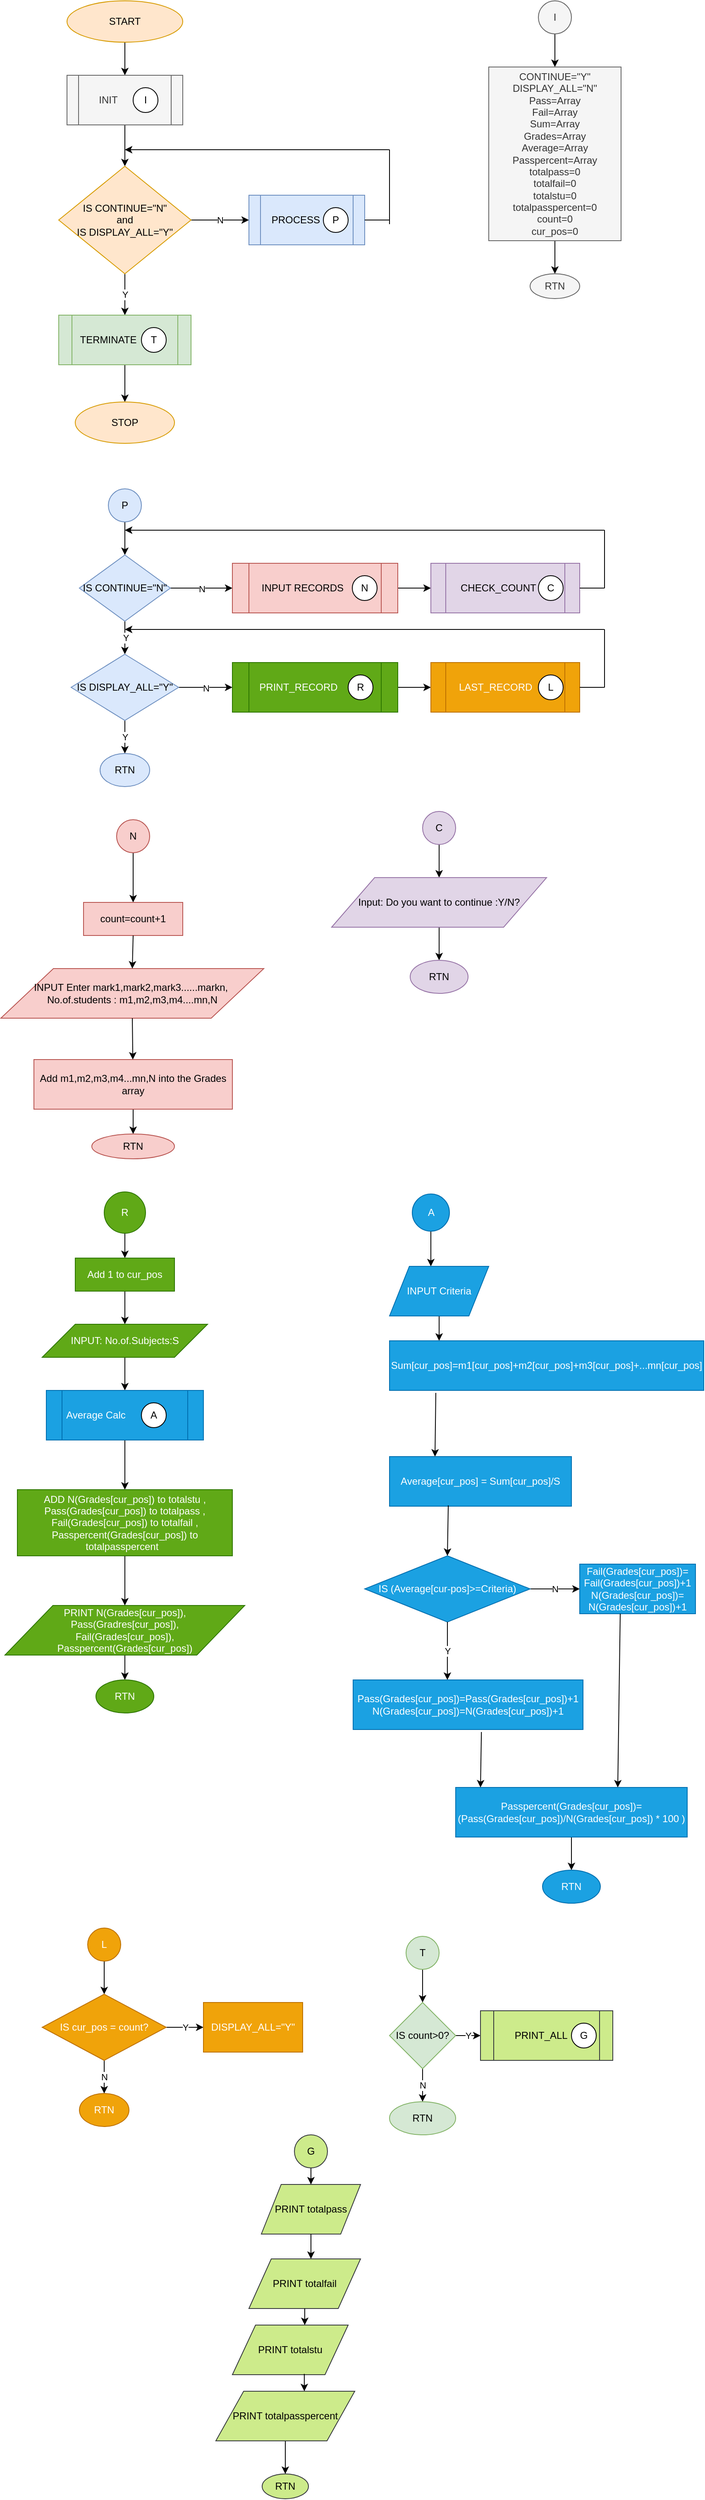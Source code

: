 <mxfile version="11.2.2" type="device" pages="1"><diagram id="u89O6D0Q7rnqNR11DyU4" name="Page-1"><mxGraphModel dx="1718" dy="452" grid="1" gridSize="10" guides="1" tooltips="1" connect="1" arrows="1" fold="1" page="1" pageScale="1" pageWidth="850" pageHeight="1100" math="0" shadow="0"><root><mxCell id="0"/><mxCell id="1" parent="0"/><mxCell id="229-_4kSFqgLXCHcjUJo-2" style="edgeStyle=orthogonalEdgeStyle;rounded=0;orthogonalLoop=1;jettySize=auto;html=1;" edge="1" parent="1" source="229-_4kSFqgLXCHcjUJo-1" target="229-_4kSFqgLXCHcjUJo-3"><mxGeometry relative="1" as="geometry"><mxPoint x="130" y="120" as="targetPoint"/></mxGeometry></mxCell><mxCell id="229-_4kSFqgLXCHcjUJo-1" value="START" style="ellipse;whiteSpace=wrap;html=1;fillColor=#ffe6cc;strokeColor=#d79b00;" vertex="1" parent="1"><mxGeometry x="60" y="20" width="140" height="50" as="geometry"/></mxCell><mxCell id="229-_4kSFqgLXCHcjUJo-6" style="edgeStyle=orthogonalEdgeStyle;rounded=0;orthogonalLoop=1;jettySize=auto;html=1;entryX=0.5;entryY=0;entryDx=0;entryDy=0;" edge="1" parent="1" source="229-_4kSFqgLXCHcjUJo-3" target="229-_4kSFqgLXCHcjUJo-5"><mxGeometry relative="1" as="geometry"/></mxCell><mxCell id="229-_4kSFqgLXCHcjUJo-3" value="INIT&amp;nbsp; &amp;nbsp; &amp;nbsp; &amp;nbsp; &amp;nbsp; &amp;nbsp;&amp;nbsp;" style="shape=process;whiteSpace=wrap;html=1;backgroundOutline=1;fillColor=#f5f5f5;strokeColor=#666666;fontColor=#333333;" vertex="1" parent="1"><mxGeometry x="60" y="110" width="140" height="60" as="geometry"/></mxCell><mxCell id="229-_4kSFqgLXCHcjUJo-4" value="I" style="ellipse;whiteSpace=wrap;html=1;aspect=fixed;" vertex="1" parent="1"><mxGeometry x="140" y="125" width="30" height="30" as="geometry"/></mxCell><mxCell id="229-_4kSFqgLXCHcjUJo-7" value="N" style="edgeStyle=orthogonalEdgeStyle;rounded=0;orthogonalLoop=1;jettySize=auto;html=1;" edge="1" parent="1" source="229-_4kSFqgLXCHcjUJo-5" target="229-_4kSFqgLXCHcjUJo-8"><mxGeometry relative="1" as="geometry"><mxPoint x="270" y="285" as="targetPoint"/></mxGeometry></mxCell><mxCell id="229-_4kSFqgLXCHcjUJo-10" value="Y" style="edgeStyle=orthogonalEdgeStyle;rounded=0;orthogonalLoop=1;jettySize=auto;html=1;" edge="1" parent="1" source="229-_4kSFqgLXCHcjUJo-5" target="229-_4kSFqgLXCHcjUJo-11"><mxGeometry relative="1" as="geometry"><mxPoint x="130" y="390" as="targetPoint"/></mxGeometry></mxCell><mxCell id="229-_4kSFqgLXCHcjUJo-5" value="IS CONTINUE=&quot;N&quot;&lt;br&gt;and&lt;br&gt;IS DISPLAY_ALL=&quot;Y&quot;" style="rhombus;whiteSpace=wrap;html=1;fillColor=#ffe6cc;strokeColor=#d79b00;" vertex="1" parent="1"><mxGeometry x="50" y="220" width="160" height="130" as="geometry"/></mxCell><mxCell id="229-_4kSFqgLXCHcjUJo-8" value="PROCESS&amp;nbsp; &amp;nbsp; &amp;nbsp; &amp;nbsp;&amp;nbsp;" style="shape=process;whiteSpace=wrap;html=1;backgroundOutline=1;fillColor=#dae8fc;strokeColor=#6c8ebf;" vertex="1" parent="1"><mxGeometry x="280" y="255" width="140" height="60" as="geometry"/></mxCell><mxCell id="229-_4kSFqgLXCHcjUJo-9" value="P" style="ellipse;whiteSpace=wrap;html=1;aspect=fixed;" vertex="1" parent="1"><mxGeometry x="370" y="270" width="30" height="30" as="geometry"/></mxCell><mxCell id="229-_4kSFqgLXCHcjUJo-15" style="edgeStyle=orthogonalEdgeStyle;rounded=0;orthogonalLoop=1;jettySize=auto;html=1;entryX=0.5;entryY=0;entryDx=0;entryDy=0;" edge="1" parent="1" source="229-_4kSFqgLXCHcjUJo-11" target="229-_4kSFqgLXCHcjUJo-13"><mxGeometry relative="1" as="geometry"/></mxCell><mxCell id="229-_4kSFqgLXCHcjUJo-11" value="TERMINATE&amp;nbsp; &amp;nbsp; &amp;nbsp; &amp;nbsp; &amp;nbsp; &amp;nbsp;&amp;nbsp;" style="shape=process;whiteSpace=wrap;html=1;backgroundOutline=1;fillColor=#d5e8d4;strokeColor=#82b366;" vertex="1" parent="1"><mxGeometry x="50" y="400" width="160" height="60" as="geometry"/></mxCell><mxCell id="229-_4kSFqgLXCHcjUJo-12" value="T" style="ellipse;whiteSpace=wrap;html=1;aspect=fixed;" vertex="1" parent="1"><mxGeometry x="150" y="415" width="30" height="30" as="geometry"/></mxCell><mxCell id="229-_4kSFqgLXCHcjUJo-13" value="STOP" style="ellipse;whiteSpace=wrap;html=1;fillColor=#ffe6cc;strokeColor=#d79b00;" vertex="1" parent="1"><mxGeometry x="70" y="505" width="120" height="50" as="geometry"/></mxCell><mxCell id="229-_4kSFqgLXCHcjUJo-17" value="" style="endArrow=none;html=1;exitX=1;exitY=0.5;exitDx=0;exitDy=0;" edge="1" parent="1" source="229-_4kSFqgLXCHcjUJo-8"><mxGeometry width="50" height="50" relative="1" as="geometry"><mxPoint x="50" y="630" as="sourcePoint"/><mxPoint x="450" y="285" as="targetPoint"/></mxGeometry></mxCell><mxCell id="229-_4kSFqgLXCHcjUJo-19" value="" style="endArrow=none;html=1;" edge="1" parent="1"><mxGeometry width="50" height="50" relative="1" as="geometry"><mxPoint x="450" y="200" as="sourcePoint"/><mxPoint x="450" y="290" as="targetPoint"/></mxGeometry></mxCell><mxCell id="229-_4kSFqgLXCHcjUJo-20" value="" style="endArrow=classic;html=1;" edge="1" parent="1"><mxGeometry width="50" height="50" relative="1" as="geometry"><mxPoint x="450" y="200" as="sourcePoint"/><mxPoint x="130" y="200" as="targetPoint"/></mxGeometry></mxCell><mxCell id="229-_4kSFqgLXCHcjUJo-23" style="edgeStyle=orthogonalEdgeStyle;rounded=0;orthogonalLoop=1;jettySize=auto;html=1;entryX=0.5;entryY=0;entryDx=0;entryDy=0;" edge="1" parent="1" source="229-_4kSFqgLXCHcjUJo-21" target="229-_4kSFqgLXCHcjUJo-22"><mxGeometry relative="1" as="geometry"/></mxCell><mxCell id="229-_4kSFqgLXCHcjUJo-21" value="I" style="ellipse;whiteSpace=wrap;html=1;aspect=fixed;fillColor=#f5f5f5;strokeColor=#666666;fontColor=#333333;" vertex="1" parent="1"><mxGeometry x="630" y="20" width="40" height="40" as="geometry"/></mxCell><mxCell id="229-_4kSFqgLXCHcjUJo-24" style="edgeStyle=orthogonalEdgeStyle;rounded=0;orthogonalLoop=1;jettySize=auto;html=1;" edge="1" parent="1" source="229-_4kSFqgLXCHcjUJo-22" target="229-_4kSFqgLXCHcjUJo-25"><mxGeometry relative="1" as="geometry"><mxPoint x="650" y="350" as="targetPoint"/></mxGeometry></mxCell><mxCell id="229-_4kSFqgLXCHcjUJo-22" value="CONTINUE=&quot;Y&quot;&lt;br&gt;DISPLAY_ALL=&quot;N&quot;&lt;br&gt;Pass=Array&lt;br&gt;Fail=Array&lt;br&gt;Sum=Array&lt;br&gt;Grades=Array&lt;br&gt;Average=Array&lt;br&gt;Passpercent=Array&lt;br&gt;totalpass=0&lt;br&gt;totalfail=0&lt;br&gt;totalstu=0&lt;br&gt;totalpasspercent=0&lt;br&gt;count=0&lt;br&gt;cur_pos=0" style="rounded=0;whiteSpace=wrap;html=1;fillColor=#f5f5f5;strokeColor=#666666;fontColor=#333333;" vertex="1" parent="1"><mxGeometry x="570" y="100" width="160" height="210" as="geometry"/></mxCell><mxCell id="229-_4kSFqgLXCHcjUJo-25" value="RTN" style="ellipse;whiteSpace=wrap;html=1;fillColor=#f5f5f5;strokeColor=#666666;fontColor=#333333;" vertex="1" parent="1"><mxGeometry x="620" y="350" width="60" height="30" as="geometry"/></mxCell><mxCell id="229-_4kSFqgLXCHcjUJo-28" style="edgeStyle=orthogonalEdgeStyle;rounded=0;orthogonalLoop=1;jettySize=auto;html=1;entryX=0.5;entryY=0;entryDx=0;entryDy=0;" edge="1" parent="1" source="229-_4kSFqgLXCHcjUJo-26" target="229-_4kSFqgLXCHcjUJo-27"><mxGeometry relative="1" as="geometry"/></mxCell><mxCell id="229-_4kSFqgLXCHcjUJo-26" value="P" style="ellipse;whiteSpace=wrap;html=1;aspect=fixed;fillColor=#dae8fc;strokeColor=#6c8ebf;" vertex="1" parent="1"><mxGeometry x="110" y="610" width="40" height="40" as="geometry"/></mxCell><mxCell id="229-_4kSFqgLXCHcjUJo-29" value="N" style="edgeStyle=orthogonalEdgeStyle;rounded=0;orthogonalLoop=1;jettySize=auto;html=1;" edge="1" parent="1" source="229-_4kSFqgLXCHcjUJo-27"><mxGeometry relative="1" as="geometry"><mxPoint x="260" y="730" as="targetPoint"/></mxGeometry></mxCell><mxCell id="229-_4kSFqgLXCHcjUJo-40" value="Y" style="edgeStyle=orthogonalEdgeStyle;rounded=0;orthogonalLoop=1;jettySize=auto;html=1;" edge="1" parent="1" source="229-_4kSFqgLXCHcjUJo-27"><mxGeometry relative="1" as="geometry"><mxPoint x="130" y="810" as="targetPoint"/></mxGeometry></mxCell><mxCell id="229-_4kSFqgLXCHcjUJo-27" value="IS CONTINUE=&quot;N&quot;" style="rhombus;whiteSpace=wrap;html=1;fillColor=#dae8fc;strokeColor=#6c8ebf;" vertex="1" parent="1"><mxGeometry x="75" y="690" width="110" height="80" as="geometry"/></mxCell><mxCell id="229-_4kSFqgLXCHcjUJo-33" style="edgeStyle=orthogonalEdgeStyle;rounded=0;orthogonalLoop=1;jettySize=auto;html=1;" edge="1" parent="1" source="229-_4kSFqgLXCHcjUJo-31"><mxGeometry relative="1" as="geometry"><mxPoint x="500" y="730" as="targetPoint"/></mxGeometry></mxCell><mxCell id="229-_4kSFqgLXCHcjUJo-31" value="INPUT RECORDS&amp;nbsp; &amp;nbsp; &amp;nbsp; &amp;nbsp; &amp;nbsp;" style="shape=process;whiteSpace=wrap;html=1;backgroundOutline=1;fillColor=#f8cecc;strokeColor=#b85450;" vertex="1" parent="1"><mxGeometry x="260" y="700" width="200" height="60" as="geometry"/></mxCell><mxCell id="229-_4kSFqgLXCHcjUJo-32" value="N" style="ellipse;whiteSpace=wrap;html=1;aspect=fixed;" vertex="1" parent="1"><mxGeometry x="405" y="715" width="30" height="30" as="geometry"/></mxCell><mxCell id="229-_4kSFqgLXCHcjUJo-34" value="CHECK_COUNT&amp;nbsp; &amp;nbsp; &amp;nbsp;" style="shape=process;whiteSpace=wrap;html=1;backgroundOutline=1;fillColor=#e1d5e7;strokeColor=#9673a6;" vertex="1" parent="1"><mxGeometry x="500" y="700" width="180" height="60" as="geometry"/></mxCell><mxCell id="229-_4kSFqgLXCHcjUJo-35" value="C" style="ellipse;whiteSpace=wrap;html=1;aspect=fixed;" vertex="1" parent="1"><mxGeometry x="630" y="715" width="30" height="30" as="geometry"/></mxCell><mxCell id="229-_4kSFqgLXCHcjUJo-37" value="" style="endArrow=none;html=1;exitX=1;exitY=0.5;exitDx=0;exitDy=0;" edge="1" parent="1" source="229-_4kSFqgLXCHcjUJo-34"><mxGeometry width="50" height="50" relative="1" as="geometry"><mxPoint x="50" y="840" as="sourcePoint"/><mxPoint x="710" y="730" as="targetPoint"/></mxGeometry></mxCell><mxCell id="229-_4kSFqgLXCHcjUJo-38" value="" style="endArrow=none;html=1;" edge="1" parent="1"><mxGeometry width="50" height="50" relative="1" as="geometry"><mxPoint x="710" y="730" as="sourcePoint"/><mxPoint x="710" y="660" as="targetPoint"/></mxGeometry></mxCell><mxCell id="229-_4kSFqgLXCHcjUJo-39" value="" style="endArrow=classic;html=1;" edge="1" parent="1"><mxGeometry width="50" height="50" relative="1" as="geometry"><mxPoint x="710" y="660" as="sourcePoint"/><mxPoint x="130" y="660" as="targetPoint"/></mxGeometry></mxCell><mxCell id="229-_4kSFqgLXCHcjUJo-42" value="N" style="edgeStyle=orthogonalEdgeStyle;rounded=0;orthogonalLoop=1;jettySize=auto;html=1;" edge="1" parent="1" source="229-_4kSFqgLXCHcjUJo-41"><mxGeometry relative="1" as="geometry"><mxPoint x="260" y="850" as="targetPoint"/></mxGeometry></mxCell><mxCell id="229-_4kSFqgLXCHcjUJo-52" value="Y" style="edgeStyle=orthogonalEdgeStyle;rounded=0;orthogonalLoop=1;jettySize=auto;html=1;" edge="1" parent="1" source="229-_4kSFqgLXCHcjUJo-41" target="229-_4kSFqgLXCHcjUJo-53"><mxGeometry relative="1" as="geometry"><mxPoint x="130" y="920" as="targetPoint"/></mxGeometry></mxCell><mxCell id="229-_4kSFqgLXCHcjUJo-41" value="IS DISPLAY_ALL=&quot;Y&quot;" style="rhombus;whiteSpace=wrap;html=1;fillColor=#dae8fc;strokeColor=#6c8ebf;" vertex="1" parent="1"><mxGeometry x="65" y="810" width="130" height="80" as="geometry"/></mxCell><mxCell id="229-_4kSFqgLXCHcjUJo-46" style="edgeStyle=orthogonalEdgeStyle;rounded=0;orthogonalLoop=1;jettySize=auto;html=1;entryX=0;entryY=0.5;entryDx=0;entryDy=0;" edge="1" parent="1" source="229-_4kSFqgLXCHcjUJo-43" target="229-_4kSFqgLXCHcjUJo-45"><mxGeometry relative="1" as="geometry"/></mxCell><mxCell id="229-_4kSFqgLXCHcjUJo-43" value="PRINT_RECORD&amp;nbsp; &amp;nbsp; &amp;nbsp; &amp;nbsp; &amp;nbsp; &amp;nbsp;&amp;nbsp;" style="shape=process;whiteSpace=wrap;html=1;backgroundOutline=1;fillColor=#60a917;strokeColor=#2D7600;fontColor=#ffffff;" vertex="1" parent="1"><mxGeometry x="260" y="820" width="200" height="60" as="geometry"/></mxCell><mxCell id="229-_4kSFqgLXCHcjUJo-44" value="R" style="ellipse;whiteSpace=wrap;html=1;aspect=fixed;" vertex="1" parent="1"><mxGeometry x="400" y="835" width="30" height="30" as="geometry"/></mxCell><mxCell id="229-_4kSFqgLXCHcjUJo-45" value="LAST_RECORD&amp;nbsp; &amp;nbsp; &amp;nbsp; &amp;nbsp;" style="shape=process;whiteSpace=wrap;html=1;backgroundOutline=1;fillColor=#f0a30a;strokeColor=#BD7000;fontColor=#ffffff;" vertex="1" parent="1"><mxGeometry x="500" y="820" width="180" height="60" as="geometry"/></mxCell><mxCell id="229-_4kSFqgLXCHcjUJo-47" value="L" style="ellipse;whiteSpace=wrap;html=1;aspect=fixed;" vertex="1" parent="1"><mxGeometry x="630" y="835" width="30" height="30" as="geometry"/></mxCell><mxCell id="229-_4kSFqgLXCHcjUJo-48" value="" style="endArrow=none;html=1;exitX=1;exitY=0.5;exitDx=0;exitDy=0;" edge="1" parent="1" source="229-_4kSFqgLXCHcjUJo-45"><mxGeometry width="50" height="50" relative="1" as="geometry"><mxPoint x="50" y="960" as="sourcePoint"/><mxPoint x="710" y="850" as="targetPoint"/></mxGeometry></mxCell><mxCell id="229-_4kSFqgLXCHcjUJo-49" value="" style="endArrow=none;html=1;" edge="1" parent="1"><mxGeometry width="50" height="50" relative="1" as="geometry"><mxPoint x="710" y="850" as="sourcePoint"/><mxPoint x="710" y="780" as="targetPoint"/></mxGeometry></mxCell><mxCell id="229-_4kSFqgLXCHcjUJo-51" value="" style="endArrow=classic;html=1;" edge="1" parent="1"><mxGeometry width="50" height="50" relative="1" as="geometry"><mxPoint x="710" y="780" as="sourcePoint"/><mxPoint x="130" y="780" as="targetPoint"/></mxGeometry></mxCell><mxCell id="229-_4kSFqgLXCHcjUJo-53" value="RTN" style="ellipse;whiteSpace=wrap;html=1;direction=west;fillColor=#dae8fc;strokeColor=#6c8ebf;" vertex="1" parent="1"><mxGeometry x="100" y="930" width="60" height="40" as="geometry"/></mxCell><mxCell id="229-_4kSFqgLXCHcjUJo-55" style="edgeStyle=orthogonalEdgeStyle;rounded=0;orthogonalLoop=1;jettySize=auto;html=1;" edge="1" parent="1" source="229-_4kSFqgLXCHcjUJo-54" target="229-_4kSFqgLXCHcjUJo-56"><mxGeometry relative="1" as="geometry"><mxPoint x="130" y="1090" as="targetPoint"/></mxGeometry></mxCell><mxCell id="229-_4kSFqgLXCHcjUJo-54" value="N" style="ellipse;whiteSpace=wrap;html=1;aspect=fixed;fillColor=#f8cecc;strokeColor=#b85450;" vertex="1" parent="1"><mxGeometry x="120" y="1010" width="40" height="40" as="geometry"/></mxCell><mxCell id="229-_4kSFqgLXCHcjUJo-56" value="count=count+1" style="rounded=0;whiteSpace=wrap;html=1;fillColor=#f8cecc;strokeColor=#b85450;" vertex="1" parent="1"><mxGeometry x="80" y="1110" width="120" height="40" as="geometry"/></mxCell><mxCell id="229-_4kSFqgLXCHcjUJo-58" value="INPUT Enter mark1,mark2,mark3......markn,&amp;nbsp; No.of.students : m1,m2,m3,m4....mn,N" style="shape=parallelogram;perimeter=parallelogramPerimeter;whiteSpace=wrap;html=1;fillColor=#f8cecc;strokeColor=#b85450;" vertex="1" parent="1"><mxGeometry x="-20" y="1190" width="318" height="60" as="geometry"/></mxCell><mxCell id="229-_4kSFqgLXCHcjUJo-63" style="edgeStyle=orthogonalEdgeStyle;rounded=0;orthogonalLoop=1;jettySize=auto;html=1;" edge="1" parent="1" source="229-_4kSFqgLXCHcjUJo-61" target="229-_4kSFqgLXCHcjUJo-64"><mxGeometry relative="1" as="geometry"><mxPoint x="140" y="1390" as="targetPoint"/></mxGeometry></mxCell><mxCell id="229-_4kSFqgLXCHcjUJo-61" value="Add m1,m2,m3,m4...mn,N into the Grades array" style="rounded=0;whiteSpace=wrap;html=1;fillColor=#f8cecc;strokeColor=#b85450;" vertex="1" parent="1"><mxGeometry x="20" y="1300" width="240" height="60" as="geometry"/></mxCell><mxCell id="229-_4kSFqgLXCHcjUJo-64" value="RTN" style="ellipse;whiteSpace=wrap;html=1;fillColor=#f8cecc;strokeColor=#b85450;" vertex="1" parent="1"><mxGeometry x="90" y="1390" width="100" height="30" as="geometry"/></mxCell><mxCell id="229-_4kSFqgLXCHcjUJo-67" style="edgeStyle=orthogonalEdgeStyle;rounded=0;orthogonalLoop=1;jettySize=auto;html=1;" edge="1" parent="1" source="229-_4kSFqgLXCHcjUJo-65" target="229-_4kSFqgLXCHcjUJo-66"><mxGeometry relative="1" as="geometry"/></mxCell><mxCell id="229-_4kSFqgLXCHcjUJo-65" value="C" style="ellipse;whiteSpace=wrap;html=1;aspect=fixed;fillColor=#e1d5e7;strokeColor=#9673a6;" vertex="1" parent="1"><mxGeometry x="490" y="1000" width="40" height="40" as="geometry"/></mxCell><mxCell id="229-_4kSFqgLXCHcjUJo-68" style="edgeStyle=orthogonalEdgeStyle;rounded=0;orthogonalLoop=1;jettySize=auto;html=1;" edge="1" parent="1" source="229-_4kSFqgLXCHcjUJo-66" target="229-_4kSFqgLXCHcjUJo-69"><mxGeometry relative="1" as="geometry"><mxPoint x="510" y="1200" as="targetPoint"/></mxGeometry></mxCell><mxCell id="229-_4kSFqgLXCHcjUJo-66" value="Input: Do you want to continue :Y/N?" style="shape=parallelogram;perimeter=parallelogramPerimeter;whiteSpace=wrap;html=1;fillColor=#e1d5e7;strokeColor=#9673a6;" vertex="1" parent="1"><mxGeometry x="380" y="1080" width="260" height="60" as="geometry"/></mxCell><mxCell id="229-_4kSFqgLXCHcjUJo-69" value="RTN" style="ellipse;whiteSpace=wrap;html=1;fillColor=#e1d5e7;strokeColor=#9673a6;" vertex="1" parent="1"><mxGeometry x="475" y="1180" width="70" height="40" as="geometry"/></mxCell><mxCell id="229-_4kSFqgLXCHcjUJo-72" style="edgeStyle=orthogonalEdgeStyle;rounded=0;orthogonalLoop=1;jettySize=auto;html=1;entryX=0.5;entryY=0;entryDx=0;entryDy=0;" edge="1" parent="1" source="229-_4kSFqgLXCHcjUJo-70" target="229-_4kSFqgLXCHcjUJo-71"><mxGeometry relative="1" as="geometry"/></mxCell><mxCell id="229-_4kSFqgLXCHcjUJo-70" value="R" style="ellipse;whiteSpace=wrap;html=1;aspect=fixed;fillColor=#60a917;strokeColor=#2D7600;fontColor=#ffffff;" vertex="1" parent="1"><mxGeometry x="105" y="1460" width="50" height="50" as="geometry"/></mxCell><mxCell id="229-_4kSFqgLXCHcjUJo-73" style="edgeStyle=orthogonalEdgeStyle;rounded=0;orthogonalLoop=1;jettySize=auto;html=1;" edge="1" parent="1" source="229-_4kSFqgLXCHcjUJo-71" target="229-_4kSFqgLXCHcjUJo-74"><mxGeometry relative="1" as="geometry"><mxPoint x="130" y="1630" as="targetPoint"/></mxGeometry></mxCell><mxCell id="229-_4kSFqgLXCHcjUJo-71" value="Add 1 to cur_pos" style="rounded=0;whiteSpace=wrap;html=1;fillColor=#60a917;strokeColor=#2D7600;fontColor=#ffffff;" vertex="1" parent="1"><mxGeometry x="70" y="1540" width="120" height="40" as="geometry"/></mxCell><mxCell id="229-_4kSFqgLXCHcjUJo-81" style="edgeStyle=orthogonalEdgeStyle;rounded=0;orthogonalLoop=1;jettySize=auto;html=1;entryX=0.5;entryY=0;entryDx=0;entryDy=0;" edge="1" parent="1" source="229-_4kSFqgLXCHcjUJo-74" target="229-_4kSFqgLXCHcjUJo-79"><mxGeometry relative="1" as="geometry"/></mxCell><mxCell id="229-_4kSFqgLXCHcjUJo-74" value="INPUT: No.of.Subjects:S" style="shape=parallelogram;perimeter=parallelogramPerimeter;whiteSpace=wrap;html=1;fillColor=#60a917;strokeColor=#2D7600;fontColor=#ffffff;" vertex="1" parent="1"><mxGeometry x="30" y="1620" width="200" height="40" as="geometry"/></mxCell><mxCell id="229-_4kSFqgLXCHcjUJo-76" value="" style="endArrow=classic;html=1;exitX=0.5;exitY=1;exitDx=0;exitDy=0;" edge="1" parent="1" source="229-_4kSFqgLXCHcjUJo-58" target="229-_4kSFqgLXCHcjUJo-61"><mxGeometry width="50" height="50" relative="1" as="geometry"><mxPoint x="400" y="1280" as="sourcePoint"/><mxPoint x="450" y="1230" as="targetPoint"/></mxGeometry></mxCell><mxCell id="229-_4kSFqgLXCHcjUJo-78" value="" style="endArrow=classic;html=1;exitX=0.5;exitY=1;exitDx=0;exitDy=0;entryX=0.5;entryY=0;entryDx=0;entryDy=0;" edge="1" parent="1" source="229-_4kSFqgLXCHcjUJo-56" target="229-_4kSFqgLXCHcjUJo-58"><mxGeometry width="50" height="50" relative="1" as="geometry"><mxPoint x="490" y="1340" as="sourcePoint"/><mxPoint x="540" y="1290" as="targetPoint"/></mxGeometry></mxCell><mxCell id="229-_4kSFqgLXCHcjUJo-84" style="edgeStyle=orthogonalEdgeStyle;rounded=0;orthogonalLoop=1;jettySize=auto;html=1;entryX=0.5;entryY=0;entryDx=0;entryDy=0;" edge="1" parent="1" source="229-_4kSFqgLXCHcjUJo-79" target="229-_4kSFqgLXCHcjUJo-83"><mxGeometry relative="1" as="geometry"/></mxCell><mxCell id="229-_4kSFqgLXCHcjUJo-79" value="Average Calc&amp;nbsp; &amp;nbsp; &amp;nbsp; &amp;nbsp; &amp;nbsp; &amp;nbsp; &amp;nbsp; &amp;nbsp; &amp;nbsp; &amp;nbsp; &amp;nbsp;" style="shape=process;whiteSpace=wrap;html=1;backgroundOutline=1;fillColor=#1ba1e2;strokeColor=#006EAF;fontColor=#ffffff;" vertex="1" parent="1"><mxGeometry x="35" y="1700" width="190" height="60" as="geometry"/></mxCell><mxCell id="229-_4kSFqgLXCHcjUJo-80" value="A" style="ellipse;whiteSpace=wrap;html=1;aspect=fixed;" vertex="1" parent="1"><mxGeometry x="150" y="1715" width="30" height="30" as="geometry"/></mxCell><mxCell id="229-_4kSFqgLXCHcjUJo-87" style="edgeStyle=orthogonalEdgeStyle;rounded=0;orthogonalLoop=1;jettySize=auto;html=1;entryX=0.5;entryY=0;entryDx=0;entryDy=0;" edge="1" parent="1" source="229-_4kSFqgLXCHcjUJo-82" target="229-_4kSFqgLXCHcjUJo-86"><mxGeometry relative="1" as="geometry"/></mxCell><mxCell id="229-_4kSFqgLXCHcjUJo-82" value="PRINT N(Grades[cur_pos]),&lt;br&gt;Pass(Gradres[cur_pos]),&lt;br&gt;Fail(Grades[cur_pos]),&lt;br&gt;Passpercent(Grades[cur_pos])" style="shape=parallelogram;perimeter=parallelogramPerimeter;whiteSpace=wrap;html=1;fillColor=#60a917;strokeColor=#2D7600;fontColor=#ffffff;" vertex="1" parent="1"><mxGeometry x="-15" y="1960" width="290" height="60" as="geometry"/></mxCell><mxCell id="229-_4kSFqgLXCHcjUJo-85" style="edgeStyle=orthogonalEdgeStyle;rounded=0;orthogonalLoop=1;jettySize=auto;html=1;" edge="1" parent="1" source="229-_4kSFqgLXCHcjUJo-83" target="229-_4kSFqgLXCHcjUJo-82"><mxGeometry relative="1" as="geometry"/></mxCell><mxCell id="229-_4kSFqgLXCHcjUJo-83" value="ADD N(Grades[cur_pos]) to totalstu ,&lt;br&gt;Pass(Grades[cur_pos]) to totalpass ,&lt;br&gt;Fail(Grades[cur_pos]) to totalfail ,&lt;br&gt;Passpercent(Grades[cur_pos]) to totalpasspercent&amp;nbsp;&amp;nbsp;" style="rounded=0;whiteSpace=wrap;html=1;fillColor=#60a917;strokeColor=#2D7600;fontColor=#ffffff;" vertex="1" parent="1"><mxGeometry y="1820" width="260" height="80" as="geometry"/></mxCell><mxCell id="229-_4kSFqgLXCHcjUJo-86" value="RTN" style="ellipse;whiteSpace=wrap;html=1;fillColor=#60a917;strokeColor=#2D7600;fontColor=#ffffff;" vertex="1" parent="1"><mxGeometry x="95" y="2050" width="70" height="40" as="geometry"/></mxCell><mxCell id="229-_4kSFqgLXCHcjUJo-89" style="edgeStyle=orthogonalEdgeStyle;rounded=0;orthogonalLoop=1;jettySize=auto;html=1;" edge="1" parent="1" source="229-_4kSFqgLXCHcjUJo-88"><mxGeometry relative="1" as="geometry"><mxPoint x="500" y="1550" as="targetPoint"/></mxGeometry></mxCell><mxCell id="229-_4kSFqgLXCHcjUJo-88" value="A" style="ellipse;whiteSpace=wrap;html=1;aspect=fixed;fillColor=#1ba1e2;strokeColor=#006EAF;fontColor=#ffffff;" vertex="1" parent="1"><mxGeometry x="477.5" y="1462.5" width="45" height="45" as="geometry"/></mxCell><mxCell id="229-_4kSFqgLXCHcjUJo-92" style="edgeStyle=orthogonalEdgeStyle;rounded=0;orthogonalLoop=1;jettySize=auto;html=1;" edge="1" parent="1" source="229-_4kSFqgLXCHcjUJo-91"><mxGeometry relative="1" as="geometry"><mxPoint x="510" y="1640" as="targetPoint"/></mxGeometry></mxCell><mxCell id="229-_4kSFqgLXCHcjUJo-91" value="INPUT Criteria" style="shape=parallelogram;perimeter=parallelogramPerimeter;whiteSpace=wrap;html=1;fillColor=#1ba1e2;strokeColor=#006EAF;fontColor=#ffffff;" vertex="1" parent="1"><mxGeometry x="450" y="1550" width="120" height="60" as="geometry"/></mxCell><mxCell id="229-_4kSFqgLXCHcjUJo-93" value="Sum[cur_pos]=m1[cur_pos]+m2[cur_pos]+m3[cur_pos]+...mn[cur_pos]" style="rounded=0;whiteSpace=wrap;html=1;fillColor=#1ba1e2;strokeColor=#006EAF;fontColor=#ffffff;" vertex="1" parent="1"><mxGeometry x="450" y="1640" width="380" height="60" as="geometry"/></mxCell><mxCell id="229-_4kSFqgLXCHcjUJo-94" value="Average[cur_pos] = Sum[cur_pos]/S" style="rounded=0;whiteSpace=wrap;html=1;fillColor=#1ba1e2;strokeColor=#006EAF;fontColor=#ffffff;" vertex="1" parent="1"><mxGeometry x="450" y="1780" width="220" height="60" as="geometry"/></mxCell><mxCell id="229-_4kSFqgLXCHcjUJo-96" value="" style="endArrow=classic;html=1;entryX=0.25;entryY=0;entryDx=0;entryDy=0;" edge="1" parent="1" target="229-_4kSFqgLXCHcjUJo-94"><mxGeometry width="50" height="50" relative="1" as="geometry"><mxPoint x="506" y="1703" as="sourcePoint"/><mxPoint x="600" y="1900" as="targetPoint"/></mxGeometry></mxCell><mxCell id="229-_4kSFqgLXCHcjUJo-102" value="N" style="edgeStyle=orthogonalEdgeStyle;rounded=0;orthogonalLoop=1;jettySize=auto;html=1;" edge="1" parent="1" source="229-_4kSFqgLXCHcjUJo-97" target="229-_4kSFqgLXCHcjUJo-103"><mxGeometry relative="1" as="geometry"><mxPoint x="670" y="1940" as="targetPoint"/></mxGeometry></mxCell><mxCell id="229-_4kSFqgLXCHcjUJo-97" value="IS (Average[cur-pos]&amp;gt;=Criteria)" style="rhombus;whiteSpace=wrap;html=1;fillColor=#1ba1e2;strokeColor=#006EAF;fontColor=#ffffff;" vertex="1" parent="1"><mxGeometry x="420" y="1900" width="200" height="80" as="geometry"/></mxCell><mxCell id="229-_4kSFqgLXCHcjUJo-98" value="" style="endArrow=classic;html=1;exitX=0.323;exitY=0.983;exitDx=0;exitDy=0;exitPerimeter=0;entryX=0.5;entryY=0;entryDx=0;entryDy=0;" edge="1" parent="1" source="229-_4kSFqgLXCHcjUJo-94" target="229-_4kSFqgLXCHcjUJo-97"><mxGeometry width="50" height="50" relative="1" as="geometry"><mxPoint y="2160" as="sourcePoint"/><mxPoint x="514" y="1900" as="targetPoint"/></mxGeometry></mxCell><mxCell id="229-_4kSFqgLXCHcjUJo-99" value="Pass(Grades[cur_pos])=Pass(Grades[cur_pos])+1&lt;br&gt;N(Grades[cur_pos])=N(Grades[cur_pos])+1" style="rounded=0;whiteSpace=wrap;html=1;fillColor=#1ba1e2;strokeColor=#006EAF;fontColor=#ffffff;" vertex="1" parent="1"><mxGeometry x="406" y="2050" width="278" height="60" as="geometry"/></mxCell><mxCell id="229-_4kSFqgLXCHcjUJo-101" value="Y" style="endArrow=classic;html=1;exitX=0.5;exitY=1;exitDx=0;exitDy=0;entryX=0.41;entryY=0;entryDx=0;entryDy=0;entryPerimeter=0;" edge="1" parent="1" source="229-_4kSFqgLXCHcjUJo-97" target="229-_4kSFqgLXCHcjUJo-99"><mxGeometry width="50" height="50" relative="1" as="geometry"><mxPoint y="2180" as="sourcePoint"/><mxPoint x="50" y="2130" as="targetPoint"/></mxGeometry></mxCell><mxCell id="229-_4kSFqgLXCHcjUJo-103" value="Fail(Grades[cur_pos])=&lt;br&gt;Fail(Grades[cur_pos])+1&lt;br&gt;N(Grades[cur_pos])=&lt;br&gt;N(Grades[cur_pos])+1" style="rounded=0;whiteSpace=wrap;html=1;fillColor=#1ba1e2;strokeColor=#006EAF;fontColor=#ffffff;" vertex="1" parent="1"><mxGeometry x="680" y="1910" width="140" height="60" as="geometry"/></mxCell><mxCell id="229-_4kSFqgLXCHcjUJo-109" style="edgeStyle=orthogonalEdgeStyle;rounded=0;orthogonalLoop=1;jettySize=auto;html=1;" edge="1" parent="1" source="229-_4kSFqgLXCHcjUJo-106" target="229-_4kSFqgLXCHcjUJo-110"><mxGeometry relative="1" as="geometry"><mxPoint x="670" y="2280" as="targetPoint"/></mxGeometry></mxCell><mxCell id="229-_4kSFqgLXCHcjUJo-106" value="Passpercent(Grades[cur_pos])=(Pass(Grades[cur_pos])/N(Grades[cur_pos]) * 100 )" style="rounded=0;whiteSpace=wrap;html=1;fillColor=#1ba1e2;strokeColor=#006EAF;fontColor=#ffffff;" vertex="1" parent="1"><mxGeometry x="530" y="2180" width="280" height="60" as="geometry"/></mxCell><mxCell id="229-_4kSFqgLXCHcjUJo-107" value="" style="endArrow=classic;html=1;" edge="1" parent="1"><mxGeometry width="50" height="50" relative="1" as="geometry"><mxPoint x="729" y="1970" as="sourcePoint"/><mxPoint x="726" y="2180" as="targetPoint"/></mxGeometry></mxCell><mxCell id="229-_4kSFqgLXCHcjUJo-108" value="" style="endArrow=classic;html=1;exitX=0.558;exitY=1.05;exitDx=0;exitDy=0;exitPerimeter=0;" edge="1" parent="1" source="229-_4kSFqgLXCHcjUJo-99"><mxGeometry width="50" height="50" relative="1" as="geometry"><mxPoint y="2310" as="sourcePoint"/><mxPoint x="560" y="2180" as="targetPoint"/></mxGeometry></mxCell><mxCell id="229-_4kSFqgLXCHcjUJo-110" value="RTN" style="ellipse;whiteSpace=wrap;html=1;fillColor=#1ba1e2;strokeColor=#006EAF;fontColor=#ffffff;" vertex="1" parent="1"><mxGeometry x="635" y="2280" width="70" height="40" as="geometry"/></mxCell><mxCell id="229-_4kSFqgLXCHcjUJo-126" style="edgeStyle=orthogonalEdgeStyle;rounded=0;orthogonalLoop=1;jettySize=auto;html=1;entryX=0.5;entryY=0;entryDx=0;entryDy=0;" edge="1" source="229-_4kSFqgLXCHcjUJo-127" target="229-_4kSFqgLXCHcjUJo-130" parent="1"><mxGeometry relative="1" as="geometry"/></mxCell><mxCell id="229-_4kSFqgLXCHcjUJo-127" value="L" style="ellipse;whiteSpace=wrap;html=1;aspect=fixed;fillColor=#f0a30a;strokeColor=#BD7000;fontColor=#ffffff;" vertex="1" parent="1"><mxGeometry x="85" y="2350" width="40" height="40" as="geometry"/></mxCell><mxCell id="229-_4kSFqgLXCHcjUJo-128" value="Y" style="edgeStyle=orthogonalEdgeStyle;rounded=0;orthogonalLoop=1;jettySize=auto;html=1;" edge="1" source="229-_4kSFqgLXCHcjUJo-130" target="229-_4kSFqgLXCHcjUJo-131" parent="1"><mxGeometry relative="1" as="geometry"><mxPoint x="225" y="2470" as="targetPoint"/></mxGeometry></mxCell><mxCell id="229-_4kSFqgLXCHcjUJo-129" value="N" style="edgeStyle=orthogonalEdgeStyle;rounded=0;orthogonalLoop=1;jettySize=auto;html=1;" edge="1" source="229-_4kSFqgLXCHcjUJo-130" target="229-_4kSFqgLXCHcjUJo-132" parent="1"><mxGeometry relative="1" as="geometry"><mxPoint x="105" y="2550" as="targetPoint"/></mxGeometry></mxCell><mxCell id="229-_4kSFqgLXCHcjUJo-130" value="IS cur_pos = count?" style="rhombus;whiteSpace=wrap;html=1;fillColor=#f0a30a;strokeColor=#BD7000;fontColor=#ffffff;" vertex="1" parent="1"><mxGeometry x="30" y="2430" width="150" height="80" as="geometry"/></mxCell><mxCell id="229-_4kSFqgLXCHcjUJo-131" value="DISPLAY_ALL=&quot;Y&quot;" style="rounded=0;whiteSpace=wrap;html=1;fillColor=#f0a30a;strokeColor=#BD7000;fontColor=#ffffff;" vertex="1" parent="1"><mxGeometry x="225" y="2440" width="120" height="60" as="geometry"/></mxCell><mxCell id="229-_4kSFqgLXCHcjUJo-132" value="RTN" style="ellipse;whiteSpace=wrap;html=1;fillColor=#f0a30a;strokeColor=#BD7000;fontColor=#ffffff;" vertex="1" parent="1"><mxGeometry x="75" y="2550" width="60" height="40" as="geometry"/></mxCell><mxCell id="229-_4kSFqgLXCHcjUJo-133" style="edgeStyle=orthogonalEdgeStyle;rounded=0;orthogonalLoop=1;jettySize=auto;html=1;" edge="1" source="229-_4kSFqgLXCHcjUJo-134" target="229-_4kSFqgLXCHcjUJo-137" parent="1"><mxGeometry relative="1" as="geometry"><mxPoint x="490" y="2440" as="targetPoint"/></mxGeometry></mxCell><mxCell id="229-_4kSFqgLXCHcjUJo-134" value="T" style="ellipse;whiteSpace=wrap;html=1;aspect=fixed;fillColor=#d5e8d4;strokeColor=#82b366;" vertex="1" parent="1"><mxGeometry x="470" y="2360" width="40" height="40" as="geometry"/></mxCell><mxCell id="229-_4kSFqgLXCHcjUJo-135" value="Y" style="edgeStyle=orthogonalEdgeStyle;rounded=0;orthogonalLoop=1;jettySize=auto;html=1;" edge="1" source="229-_4kSFqgLXCHcjUJo-137" target="229-_4kSFqgLXCHcjUJo-138" parent="1"><mxGeometry relative="1" as="geometry"><mxPoint x="580" y="2480" as="targetPoint"/></mxGeometry></mxCell><mxCell id="229-_4kSFqgLXCHcjUJo-136" value="N" style="edgeStyle=orthogonalEdgeStyle;rounded=0;orthogonalLoop=1;jettySize=auto;html=1;" edge="1" source="229-_4kSFqgLXCHcjUJo-137" target="229-_4kSFqgLXCHcjUJo-139" parent="1"><mxGeometry relative="1" as="geometry"><mxPoint x="490" y="2560" as="targetPoint"/></mxGeometry></mxCell><mxCell id="229-_4kSFqgLXCHcjUJo-137" value="IS count&amp;gt;0?" style="rhombus;whiteSpace=wrap;html=1;fillColor=#d5e8d4;strokeColor=#82b366;" vertex="1" parent="1"><mxGeometry x="450" y="2440" width="80" height="80" as="geometry"/></mxCell><mxCell id="229-_4kSFqgLXCHcjUJo-138" value="PRINT_ALL&amp;nbsp; &amp;nbsp;&amp;nbsp;" style="shape=process;whiteSpace=wrap;html=1;backgroundOutline=1;fillColor=#cdeb8b;strokeColor=#36393d;" vertex="1" parent="1"><mxGeometry x="560" y="2450" width="160" height="60" as="geometry"/></mxCell><mxCell id="229-_4kSFqgLXCHcjUJo-139" value="RTN" style="ellipse;whiteSpace=wrap;html=1;fillColor=#d5e8d4;strokeColor=#82b366;" vertex="1" parent="1"><mxGeometry x="450" y="2560" width="80" height="40" as="geometry"/></mxCell><mxCell id="229-_4kSFqgLXCHcjUJo-140" value="G" style="ellipse;whiteSpace=wrap;html=1;aspect=fixed;" vertex="1" parent="1"><mxGeometry x="670" y="2465" width="30" height="30" as="geometry"/></mxCell><mxCell id="229-_4kSFqgLXCHcjUJo-179" style="edgeStyle=orthogonalEdgeStyle;rounded=0;orthogonalLoop=1;jettySize=auto;html=1;" edge="1" source="229-_4kSFqgLXCHcjUJo-180" target="229-_4kSFqgLXCHcjUJo-181" parent="1"><mxGeometry relative="1" as="geometry"><mxPoint x="355" y="2680" as="targetPoint"/></mxGeometry></mxCell><mxCell id="229-_4kSFqgLXCHcjUJo-180" value="G" style="ellipse;whiteSpace=wrap;html=1;aspect=fixed;fillColor=#cdeb8b;strokeColor=#36393d;" vertex="1" parent="1"><mxGeometry x="335" y="2600" width="40" height="40" as="geometry"/></mxCell><mxCell id="229-_4kSFqgLXCHcjUJo-181" value="PRINT totalpass" style="shape=parallelogram;perimeter=parallelogramPerimeter;whiteSpace=wrap;html=1;fillColor=#cdeb8b;strokeColor=#36393d;" vertex="1" parent="1"><mxGeometry x="295" y="2660" width="120" height="60" as="geometry"/></mxCell><mxCell id="229-_4kSFqgLXCHcjUJo-182" value="PRINT totalfail" style="shape=parallelogram;perimeter=parallelogramPerimeter;whiteSpace=wrap;html=1;fillColor=#cdeb8b;strokeColor=#36393d;" vertex="1" parent="1"><mxGeometry x="280" y="2750" width="135" height="60" as="geometry"/></mxCell><mxCell id="229-_4kSFqgLXCHcjUJo-183" value="PRINT totalstu" style="shape=parallelogram;perimeter=parallelogramPerimeter;whiteSpace=wrap;html=1;fillColor=#cdeb8b;strokeColor=#36393d;" vertex="1" parent="1"><mxGeometry x="260" y="2830" width="140" height="60" as="geometry"/></mxCell><mxCell id="229-_4kSFqgLXCHcjUJo-184" style="edgeStyle=orthogonalEdgeStyle;rounded=0;orthogonalLoop=1;jettySize=auto;html=1;" edge="1" source="229-_4kSFqgLXCHcjUJo-185" target="229-_4kSFqgLXCHcjUJo-189" parent="1"><mxGeometry relative="1" as="geometry"><mxPoint x="324" y="3130" as="targetPoint"/></mxGeometry></mxCell><mxCell id="229-_4kSFqgLXCHcjUJo-185" value="PRINT totalpasspercent" style="shape=parallelogram;perimeter=parallelogramPerimeter;whiteSpace=wrap;html=1;fillColor=#cdeb8b;strokeColor=#36393d;" vertex="1" parent="1"><mxGeometry x="240" y="2910" width="168" height="60" as="geometry"/></mxCell><mxCell id="229-_4kSFqgLXCHcjUJo-186" value="" style="endArrow=classic;html=1;exitX=0.5;exitY=1;exitDx=0;exitDy=0;" edge="1" source="229-_4kSFqgLXCHcjUJo-181" parent="1"><mxGeometry width="50" height="50" relative="1" as="geometry"><mxPoint x="-320" y="3160" as="sourcePoint"/><mxPoint x="355" y="2750" as="targetPoint"/></mxGeometry></mxCell><mxCell id="229-_4kSFqgLXCHcjUJo-187" value="" style="endArrow=classic;html=1;exitX=0.5;exitY=1;exitDx=0;exitDy=0;entryX=0.625;entryY=0;entryDx=0;entryDy=0;entryPerimeter=0;" edge="1" source="229-_4kSFqgLXCHcjUJo-182" target="229-_4kSFqgLXCHcjUJo-183" parent="1"><mxGeometry width="50" height="50" relative="1" as="geometry"><mxPoint x="-320" y="3160" as="sourcePoint"/><mxPoint x="-270" y="3110" as="targetPoint"/></mxGeometry></mxCell><mxCell id="229-_4kSFqgLXCHcjUJo-188" value="" style="endArrow=classic;html=1;exitX=0.621;exitY=0.983;exitDx=0;exitDy=0;entryX=0.637;entryY=0;entryDx=0;entryDy=0;exitPerimeter=0;entryPerimeter=0;" edge="1" source="229-_4kSFqgLXCHcjUJo-183" target="229-_4kSFqgLXCHcjUJo-185" parent="1"><mxGeometry width="50" height="50" relative="1" as="geometry"><mxPoint x="-320" y="3160" as="sourcePoint"/><mxPoint x="-270" y="3110" as="targetPoint"/></mxGeometry></mxCell><mxCell id="229-_4kSFqgLXCHcjUJo-189" value="RTN" style="ellipse;whiteSpace=wrap;html=1;fillColor=#cdeb8b;strokeColor=#36393d;" vertex="1" parent="1"><mxGeometry x="296" y="3010" width="56" height="30" as="geometry"/></mxCell></root></mxGraphModel></diagram></mxfile>